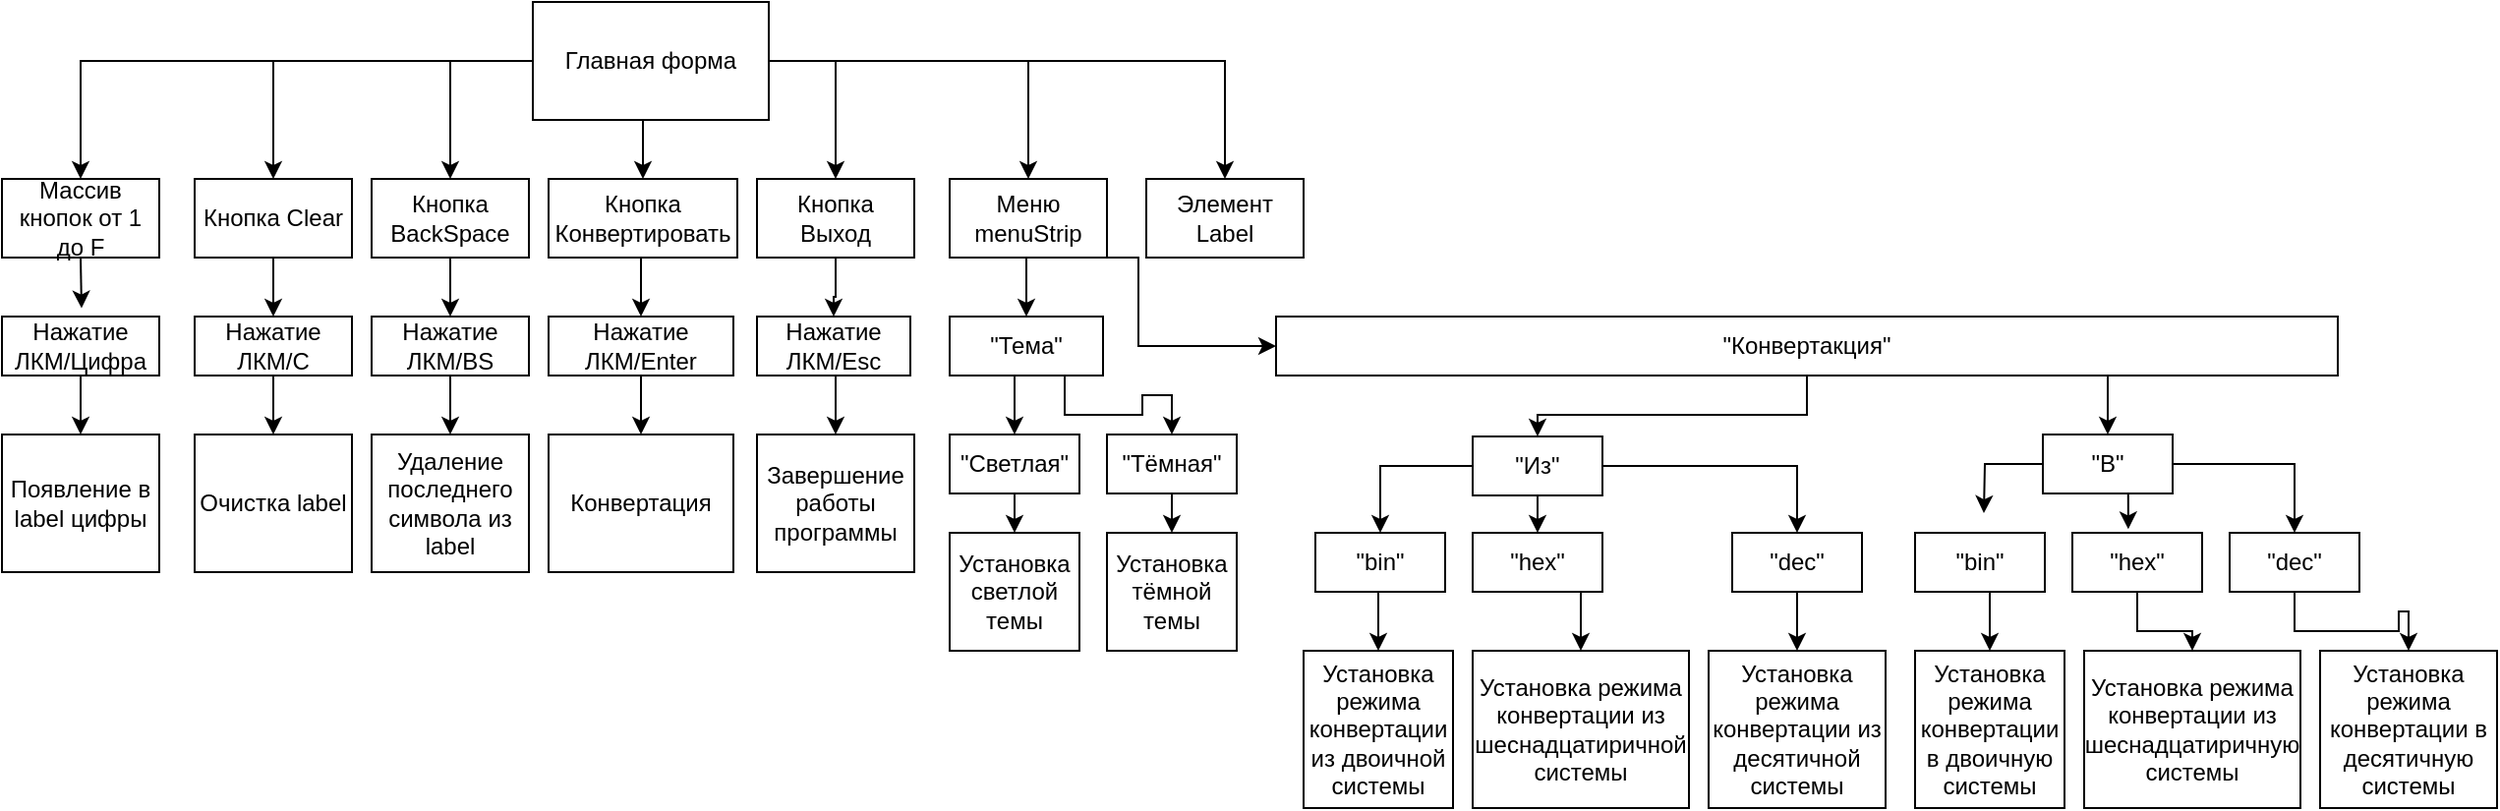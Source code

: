 <mxfile version="24.4.8" type="device">
  <diagram id="C5RBs43oDa-KdzZeNtuy" name="Page-1">
    <mxGraphModel dx="1434" dy="836" grid="1" gridSize="10" guides="1" tooltips="1" connect="1" arrows="1" fold="1" page="1" pageScale="1" pageWidth="827" pageHeight="1169" math="0" shadow="0">
      <root>
        <mxCell id="WIyWlLk6GJQsqaUBKTNV-0" />
        <mxCell id="WIyWlLk6GJQsqaUBKTNV-1" parent="WIyWlLk6GJQsqaUBKTNV-0" />
        <mxCell id="NmTH1vcos-qYtNDGSMhi-16" style="edgeStyle=orthogonalEdgeStyle;rounded=0;orthogonalLoop=1;jettySize=auto;html=1;entryX=0.5;entryY=0;entryDx=0;entryDy=0;" parent="WIyWlLk6GJQsqaUBKTNV-1" source="NmTH1vcos-qYtNDGSMhi-0" target="NmTH1vcos-qYtNDGSMhi-1" edge="1">
          <mxGeometry relative="1" as="geometry">
            <mxPoint x="72" y="60" as="targetPoint" />
          </mxGeometry>
        </mxCell>
        <mxCell id="NmTH1vcos-qYtNDGSMhi-18" style="edgeStyle=orthogonalEdgeStyle;rounded=0;orthogonalLoop=1;jettySize=auto;html=1;exitX=0;exitY=0.5;exitDx=0;exitDy=0;entryX=0.5;entryY=0;entryDx=0;entryDy=0;" parent="WIyWlLk6GJQsqaUBKTNV-1" source="NmTH1vcos-qYtNDGSMhi-0" target="NmTH1vcos-qYtNDGSMhi-9" edge="1">
          <mxGeometry relative="1" as="geometry" />
        </mxCell>
        <mxCell id="NmTH1vcos-qYtNDGSMhi-24" style="edgeStyle=orthogonalEdgeStyle;rounded=0;orthogonalLoop=1;jettySize=auto;html=1;exitX=1;exitY=0.5;exitDx=0;exitDy=0;entryX=0.5;entryY=0;entryDx=0;entryDy=0;" parent="WIyWlLk6GJQsqaUBKTNV-1" source="NmTH1vcos-qYtNDGSMhi-0" target="NmTH1vcos-qYtNDGSMhi-12" edge="1">
          <mxGeometry relative="1" as="geometry" />
        </mxCell>
        <mxCell id="NmTH1vcos-qYtNDGSMhi-25" style="edgeStyle=orthogonalEdgeStyle;rounded=0;orthogonalLoop=1;jettySize=auto;html=1;exitX=1;exitY=0.5;exitDx=0;exitDy=0;entryX=0.5;entryY=0;entryDx=0;entryDy=0;" parent="WIyWlLk6GJQsqaUBKTNV-1" source="NmTH1vcos-qYtNDGSMhi-0" target="NmTH1vcos-qYtNDGSMhi-13" edge="1">
          <mxGeometry relative="1" as="geometry" />
        </mxCell>
        <mxCell id="MwIyWO9SIpgpSk-HSKD8-0" style="edgeStyle=orthogonalEdgeStyle;rounded=0;orthogonalLoop=1;jettySize=auto;html=1;exitX=1;exitY=0.5;exitDx=0;exitDy=0;entryX=0.5;entryY=0;entryDx=0;entryDy=0;" parent="WIyWlLk6GJQsqaUBKTNV-1" source="NmTH1vcos-qYtNDGSMhi-0" target="NmTH1vcos-qYtNDGSMhi-53" edge="1">
          <mxGeometry relative="1" as="geometry" />
        </mxCell>
        <mxCell id="5VRjXT_omBXMZl0wWpiM-6" style="edgeStyle=orthogonalEdgeStyle;rounded=0;orthogonalLoop=1;jettySize=auto;html=1;exitX=0;exitY=0.5;exitDx=0;exitDy=0;entryX=0.5;entryY=0;entryDx=0;entryDy=0;" edge="1" parent="WIyWlLk6GJQsqaUBKTNV-1" source="NmTH1vcos-qYtNDGSMhi-0" target="NmTH1vcos-qYtNDGSMhi-10">
          <mxGeometry relative="1" as="geometry" />
        </mxCell>
        <mxCell id="5VRjXT_omBXMZl0wWpiM-7" style="edgeStyle=orthogonalEdgeStyle;rounded=0;orthogonalLoop=1;jettySize=auto;html=1;exitX=0.5;exitY=1;exitDx=0;exitDy=0;entryX=0.5;entryY=0;entryDx=0;entryDy=0;" edge="1" parent="WIyWlLk6GJQsqaUBKTNV-1" source="NmTH1vcos-qYtNDGSMhi-0" target="NmTH1vcos-qYtNDGSMhi-11">
          <mxGeometry relative="1" as="geometry" />
        </mxCell>
        <mxCell id="NmTH1vcos-qYtNDGSMhi-0" value="Главная форма" style="rounded=0;whiteSpace=wrap;html=1;" parent="WIyWlLk6GJQsqaUBKTNV-1" vertex="1">
          <mxGeometry x="312" y="30" width="120" height="60" as="geometry" />
        </mxCell>
        <mxCell id="NmTH1vcos-qYtNDGSMhi-1" value="Массив кнопок от 1 до F" style="rounded=0;whiteSpace=wrap;html=1;" parent="WIyWlLk6GJQsqaUBKTNV-1" vertex="1">
          <mxGeometry x="42" y="120" width="80" height="40" as="geometry" />
        </mxCell>
        <mxCell id="NmTH1vcos-qYtNDGSMhi-36" style="edgeStyle=orthogonalEdgeStyle;rounded=0;orthogonalLoop=1;jettySize=auto;html=1;exitX=0.5;exitY=1;exitDx=0;exitDy=0;entryX=0.5;entryY=0;entryDx=0;entryDy=0;" parent="WIyWlLk6GJQsqaUBKTNV-1" source="NmTH1vcos-qYtNDGSMhi-9" target="NmTH1vcos-qYtNDGSMhi-30" edge="1">
          <mxGeometry relative="1" as="geometry" />
        </mxCell>
        <mxCell id="NmTH1vcos-qYtNDGSMhi-9" value="Кнопка Clear" style="rounded=0;whiteSpace=wrap;html=1;" parent="WIyWlLk6GJQsqaUBKTNV-1" vertex="1">
          <mxGeometry x="140" y="120" width="80" height="40" as="geometry" />
        </mxCell>
        <mxCell id="NmTH1vcos-qYtNDGSMhi-37" style="edgeStyle=orthogonalEdgeStyle;rounded=0;orthogonalLoop=1;jettySize=auto;html=1;exitX=0.5;exitY=1;exitDx=0;exitDy=0;entryX=0.5;entryY=0;entryDx=0;entryDy=0;" parent="WIyWlLk6GJQsqaUBKTNV-1" source="NmTH1vcos-qYtNDGSMhi-10" target="NmTH1vcos-qYtNDGSMhi-31" edge="1">
          <mxGeometry relative="1" as="geometry" />
        </mxCell>
        <mxCell id="NmTH1vcos-qYtNDGSMhi-10" value="Кнопка BackSpace" style="rounded=0;whiteSpace=wrap;html=1;" parent="WIyWlLk6GJQsqaUBKTNV-1" vertex="1">
          <mxGeometry x="230" y="120" width="80" height="40" as="geometry" />
        </mxCell>
        <mxCell id="NmTH1vcos-qYtNDGSMhi-38" style="edgeStyle=orthogonalEdgeStyle;rounded=0;orthogonalLoop=1;jettySize=auto;html=1;exitX=0.5;exitY=1;exitDx=0;exitDy=0;entryX=0.5;entryY=0;entryDx=0;entryDy=0;" parent="WIyWlLk6GJQsqaUBKTNV-1" source="NmTH1vcos-qYtNDGSMhi-11" target="NmTH1vcos-qYtNDGSMhi-32" edge="1">
          <mxGeometry relative="1" as="geometry" />
        </mxCell>
        <mxCell id="NmTH1vcos-qYtNDGSMhi-11" value="Кнопка Конвертировать" style="rounded=0;whiteSpace=wrap;html=1;" parent="WIyWlLk6GJQsqaUBKTNV-1" vertex="1">
          <mxGeometry x="320" y="120" width="96" height="40" as="geometry" />
        </mxCell>
        <mxCell id="NmTH1vcos-qYtNDGSMhi-40" style="edgeStyle=orthogonalEdgeStyle;rounded=0;orthogonalLoop=1;jettySize=auto;html=1;exitX=0.5;exitY=1;exitDx=0;exitDy=0;" parent="WIyWlLk6GJQsqaUBKTNV-1" source="NmTH1vcos-qYtNDGSMhi-12" target="NmTH1vcos-qYtNDGSMhi-33" edge="1">
          <mxGeometry relative="1" as="geometry" />
        </mxCell>
        <mxCell id="NmTH1vcos-qYtNDGSMhi-12" value="Кнопка Выход" style="rounded=0;whiteSpace=wrap;html=1;" parent="WIyWlLk6GJQsqaUBKTNV-1" vertex="1">
          <mxGeometry x="426" y="120" width="80" height="40" as="geometry" />
        </mxCell>
        <mxCell id="NmTH1vcos-qYtNDGSMhi-13" value="Элемент Label" style="rounded=0;whiteSpace=wrap;html=1;" parent="WIyWlLk6GJQsqaUBKTNV-1" vertex="1">
          <mxGeometry x="624" y="120" width="80" height="40" as="geometry" />
        </mxCell>
        <mxCell id="NmTH1vcos-qYtNDGSMhi-47" style="edgeStyle=orthogonalEdgeStyle;rounded=0;orthogonalLoop=1;jettySize=auto;html=1;exitX=0.5;exitY=1;exitDx=0;exitDy=0;entryX=0.5;entryY=0;entryDx=0;entryDy=0;" parent="WIyWlLk6GJQsqaUBKTNV-1" source="NmTH1vcos-qYtNDGSMhi-26" target="NmTH1vcos-qYtNDGSMhi-41" edge="1">
          <mxGeometry relative="1" as="geometry" />
        </mxCell>
        <mxCell id="NmTH1vcos-qYtNDGSMhi-26" value="Нажатие ЛКМ/Цифра" style="rounded=0;whiteSpace=wrap;html=1;" parent="WIyWlLk6GJQsqaUBKTNV-1" vertex="1">
          <mxGeometry x="42" y="190" width="80" height="30" as="geometry" />
        </mxCell>
        <mxCell id="NmTH1vcos-qYtNDGSMhi-49" style="edgeStyle=orthogonalEdgeStyle;rounded=0;orthogonalLoop=1;jettySize=auto;html=1;exitX=0.5;exitY=1;exitDx=0;exitDy=0;entryX=0.5;entryY=0;entryDx=0;entryDy=0;" parent="WIyWlLk6GJQsqaUBKTNV-1" source="NmTH1vcos-qYtNDGSMhi-30" target="NmTH1vcos-qYtNDGSMhi-43" edge="1">
          <mxGeometry relative="1" as="geometry" />
        </mxCell>
        <mxCell id="NmTH1vcos-qYtNDGSMhi-30" value="Нажатие ЛКМ/C" style="rounded=0;whiteSpace=wrap;html=1;" parent="WIyWlLk6GJQsqaUBKTNV-1" vertex="1">
          <mxGeometry x="140" y="190" width="80" height="30" as="geometry" />
        </mxCell>
        <mxCell id="NmTH1vcos-qYtNDGSMhi-50" style="edgeStyle=orthogonalEdgeStyle;rounded=0;orthogonalLoop=1;jettySize=auto;html=1;exitX=0.5;exitY=1;exitDx=0;exitDy=0;entryX=0.5;entryY=0;entryDx=0;entryDy=0;" parent="WIyWlLk6GJQsqaUBKTNV-1" source="NmTH1vcos-qYtNDGSMhi-31" target="NmTH1vcos-qYtNDGSMhi-44" edge="1">
          <mxGeometry relative="1" as="geometry" />
        </mxCell>
        <mxCell id="NmTH1vcos-qYtNDGSMhi-31" value="Нажатие ЛКМ/BS" style="rounded=0;whiteSpace=wrap;html=1;" parent="WIyWlLk6GJQsqaUBKTNV-1" vertex="1">
          <mxGeometry x="230" y="190" width="80" height="30" as="geometry" />
        </mxCell>
        <mxCell id="NmTH1vcos-qYtNDGSMhi-51" style="edgeStyle=orthogonalEdgeStyle;rounded=0;orthogonalLoop=1;jettySize=auto;html=1;exitX=0.5;exitY=1;exitDx=0;exitDy=0;entryX=0.5;entryY=0;entryDx=0;entryDy=0;" parent="WIyWlLk6GJQsqaUBKTNV-1" source="NmTH1vcos-qYtNDGSMhi-32" target="NmTH1vcos-qYtNDGSMhi-45" edge="1">
          <mxGeometry relative="1" as="geometry" />
        </mxCell>
        <mxCell id="NmTH1vcos-qYtNDGSMhi-32" value="Нажатие ЛКМ/Enter" style="rounded=0;whiteSpace=wrap;html=1;" parent="WIyWlLk6GJQsqaUBKTNV-1" vertex="1">
          <mxGeometry x="320" y="190" width="94" height="30" as="geometry" />
        </mxCell>
        <mxCell id="NmTH1vcos-qYtNDGSMhi-52" style="edgeStyle=orthogonalEdgeStyle;rounded=0;orthogonalLoop=1;jettySize=auto;html=1;exitX=0.5;exitY=1;exitDx=0;exitDy=0;entryX=0.5;entryY=0;entryDx=0;entryDy=0;" parent="WIyWlLk6GJQsqaUBKTNV-1" source="NmTH1vcos-qYtNDGSMhi-33" target="NmTH1vcos-qYtNDGSMhi-46" edge="1">
          <mxGeometry relative="1" as="geometry" />
        </mxCell>
        <mxCell id="NmTH1vcos-qYtNDGSMhi-33" value="Нажатие ЛКМ/Esc" style="rounded=0;whiteSpace=wrap;html=1;" parent="WIyWlLk6GJQsqaUBKTNV-1" vertex="1">
          <mxGeometry x="426" y="190" width="78" height="30" as="geometry" />
        </mxCell>
        <mxCell id="NmTH1vcos-qYtNDGSMhi-34" style="edgeStyle=orthogonalEdgeStyle;rounded=0;orthogonalLoop=1;jettySize=auto;html=1;exitX=0.5;exitY=1;exitDx=0;exitDy=0;entryX=0.506;entryY=-0.141;entryDx=0;entryDy=0;entryPerimeter=0;" parent="WIyWlLk6GJQsqaUBKTNV-1" source="NmTH1vcos-qYtNDGSMhi-1" target="NmTH1vcos-qYtNDGSMhi-26" edge="1">
          <mxGeometry relative="1" as="geometry" />
        </mxCell>
        <mxCell id="NmTH1vcos-qYtNDGSMhi-41" value="Появление в label цифры" style="rounded=0;whiteSpace=wrap;html=1;" parent="WIyWlLk6GJQsqaUBKTNV-1" vertex="1">
          <mxGeometry x="42" y="250" width="80" height="70" as="geometry" />
        </mxCell>
        <mxCell id="NmTH1vcos-qYtNDGSMhi-43" value="Очистка label" style="rounded=0;whiteSpace=wrap;html=1;" parent="WIyWlLk6GJQsqaUBKTNV-1" vertex="1">
          <mxGeometry x="140" y="250" width="80" height="70" as="geometry" />
        </mxCell>
        <mxCell id="NmTH1vcos-qYtNDGSMhi-44" value="Удаление последнего символа из label" style="rounded=0;whiteSpace=wrap;html=1;" parent="WIyWlLk6GJQsqaUBKTNV-1" vertex="1">
          <mxGeometry x="230" y="250" width="80" height="70" as="geometry" />
        </mxCell>
        <mxCell id="NmTH1vcos-qYtNDGSMhi-45" value="Конвертация" style="rounded=0;whiteSpace=wrap;html=1;" parent="WIyWlLk6GJQsqaUBKTNV-1" vertex="1">
          <mxGeometry x="320" y="250" width="94" height="70" as="geometry" />
        </mxCell>
        <mxCell id="NmTH1vcos-qYtNDGSMhi-46" value="Завершение работы программы" style="rounded=0;whiteSpace=wrap;html=1;" parent="WIyWlLk6GJQsqaUBKTNV-1" vertex="1">
          <mxGeometry x="426" y="250" width="80" height="70" as="geometry" />
        </mxCell>
        <mxCell id="MwIyWO9SIpgpSk-HSKD8-2" style="edgeStyle=orthogonalEdgeStyle;rounded=0;orthogonalLoop=1;jettySize=auto;html=1;exitX=0.5;exitY=1;exitDx=0;exitDy=0;entryX=0.5;entryY=0;entryDx=0;entryDy=0;" parent="WIyWlLk6GJQsqaUBKTNV-1" source="NmTH1vcos-qYtNDGSMhi-53" target="MwIyWO9SIpgpSk-HSKD8-1" edge="1">
          <mxGeometry relative="1" as="geometry" />
        </mxCell>
        <mxCell id="5VRjXT_omBXMZl0wWpiM-19" style="edgeStyle=orthogonalEdgeStyle;rounded=0;orthogonalLoop=1;jettySize=auto;html=1;exitX=0.75;exitY=1;exitDx=0;exitDy=0;entryX=0;entryY=0.5;entryDx=0;entryDy=0;" edge="1" parent="WIyWlLk6GJQsqaUBKTNV-1" source="NmTH1vcos-qYtNDGSMhi-53" target="5VRjXT_omBXMZl0wWpiM-16">
          <mxGeometry relative="1" as="geometry">
            <Array as="points">
              <mxPoint x="620" y="160" />
              <mxPoint x="620" y="205" />
            </Array>
          </mxGeometry>
        </mxCell>
        <mxCell id="NmTH1vcos-qYtNDGSMhi-53" value="Меню menuStrip" style="rounded=0;whiteSpace=wrap;html=1;" parent="WIyWlLk6GJQsqaUBKTNV-1" vertex="1">
          <mxGeometry x="524" y="120" width="80" height="40" as="geometry" />
        </mxCell>
        <mxCell id="MwIyWO9SIpgpSk-HSKD8-5" style="edgeStyle=orthogonalEdgeStyle;rounded=0;orthogonalLoop=1;jettySize=auto;html=1;exitX=0.5;exitY=1;exitDx=0;exitDy=0;entryX=0.5;entryY=0;entryDx=0;entryDy=0;" parent="WIyWlLk6GJQsqaUBKTNV-1" source="MwIyWO9SIpgpSk-HSKD8-1" target="5VRjXT_omBXMZl0wWpiM-8" edge="1">
          <mxGeometry relative="1" as="geometry">
            <mxPoint x="564" y="250" as="targetPoint" />
          </mxGeometry>
        </mxCell>
        <mxCell id="5VRjXT_omBXMZl0wWpiM-17" style="edgeStyle=orthogonalEdgeStyle;rounded=0;orthogonalLoop=1;jettySize=auto;html=1;exitX=0.75;exitY=1;exitDx=0;exitDy=0;entryX=0.5;entryY=0;entryDx=0;entryDy=0;" edge="1" parent="WIyWlLk6GJQsqaUBKTNV-1" source="MwIyWO9SIpgpSk-HSKD8-1" target="5VRjXT_omBXMZl0wWpiM-10">
          <mxGeometry relative="1" as="geometry" />
        </mxCell>
        <mxCell id="MwIyWO9SIpgpSk-HSKD8-1" value="&quot;Тема&quot;" style="rounded=0;whiteSpace=wrap;html=1;" parent="WIyWlLk6GJQsqaUBKTNV-1" vertex="1">
          <mxGeometry x="524" y="190" width="78" height="30" as="geometry" />
        </mxCell>
        <mxCell id="5VRjXT_omBXMZl0wWpiM-13" style="edgeStyle=orthogonalEdgeStyle;rounded=0;orthogonalLoop=1;jettySize=auto;html=1;exitX=0.5;exitY=1;exitDx=0;exitDy=0;entryX=0.5;entryY=0;entryDx=0;entryDy=0;" edge="1" parent="WIyWlLk6GJQsqaUBKTNV-1" source="5VRjXT_omBXMZl0wWpiM-8" target="5VRjXT_omBXMZl0wWpiM-12">
          <mxGeometry relative="1" as="geometry" />
        </mxCell>
        <mxCell id="5VRjXT_omBXMZl0wWpiM-8" value="&quot;Светлая&quot;" style="rounded=0;whiteSpace=wrap;html=1;" vertex="1" parent="WIyWlLk6GJQsqaUBKTNV-1">
          <mxGeometry x="524" y="250" width="66" height="30" as="geometry" />
        </mxCell>
        <mxCell id="5VRjXT_omBXMZl0wWpiM-15" style="edgeStyle=orthogonalEdgeStyle;rounded=0;orthogonalLoop=1;jettySize=auto;html=1;exitX=0.5;exitY=1;exitDx=0;exitDy=0;entryX=0.5;entryY=0;entryDx=0;entryDy=0;" edge="1" parent="WIyWlLk6GJQsqaUBKTNV-1" source="5VRjXT_omBXMZl0wWpiM-10" target="5VRjXT_omBXMZl0wWpiM-14">
          <mxGeometry relative="1" as="geometry" />
        </mxCell>
        <mxCell id="5VRjXT_omBXMZl0wWpiM-10" value="&quot;Тёмная&quot;" style="rounded=0;whiteSpace=wrap;html=1;" vertex="1" parent="WIyWlLk6GJQsqaUBKTNV-1">
          <mxGeometry x="604" y="250" width="66" height="30" as="geometry" />
        </mxCell>
        <mxCell id="5VRjXT_omBXMZl0wWpiM-12" value="Установка светлой темы" style="rounded=0;whiteSpace=wrap;html=1;" vertex="1" parent="WIyWlLk6GJQsqaUBKTNV-1">
          <mxGeometry x="524" y="300" width="66" height="60" as="geometry" />
        </mxCell>
        <mxCell id="5VRjXT_omBXMZl0wWpiM-14" value="Установка тёмной темы" style="rounded=0;whiteSpace=wrap;html=1;" vertex="1" parent="WIyWlLk6GJQsqaUBKTNV-1">
          <mxGeometry x="604" y="300" width="66" height="60" as="geometry" />
        </mxCell>
        <mxCell id="5VRjXT_omBXMZl0wWpiM-23" style="edgeStyle=orthogonalEdgeStyle;rounded=0;orthogonalLoop=1;jettySize=auto;html=1;exitX=0.75;exitY=1;exitDx=0;exitDy=0;entryX=0.5;entryY=0;entryDx=0;entryDy=0;" edge="1" parent="WIyWlLk6GJQsqaUBKTNV-1" source="5VRjXT_omBXMZl0wWpiM-16" target="5VRjXT_omBXMZl0wWpiM-21">
          <mxGeometry relative="1" as="geometry" />
        </mxCell>
        <mxCell id="5VRjXT_omBXMZl0wWpiM-26" style="edgeStyle=orthogonalEdgeStyle;rounded=0;orthogonalLoop=1;jettySize=auto;html=1;entryX=0.5;entryY=0;entryDx=0;entryDy=0;" edge="1" parent="WIyWlLk6GJQsqaUBKTNV-1" source="5VRjXT_omBXMZl0wWpiM-16" target="5VRjXT_omBXMZl0wWpiM-20">
          <mxGeometry relative="1" as="geometry" />
        </mxCell>
        <mxCell id="5VRjXT_omBXMZl0wWpiM-16" value="&quot;Конвертакция&quot;" style="rounded=0;whiteSpace=wrap;html=1;" vertex="1" parent="WIyWlLk6GJQsqaUBKTNV-1">
          <mxGeometry x="690" y="190" width="540" height="30" as="geometry" />
        </mxCell>
        <mxCell id="5VRjXT_omBXMZl0wWpiM-29" style="edgeStyle=orthogonalEdgeStyle;rounded=0;orthogonalLoop=1;jettySize=auto;html=1;exitX=0;exitY=0.5;exitDx=0;exitDy=0;entryX=0.5;entryY=0;entryDx=0;entryDy=0;" edge="1" parent="WIyWlLk6GJQsqaUBKTNV-1" source="5VRjXT_omBXMZl0wWpiM-20" target="5VRjXT_omBXMZl0wWpiM-24">
          <mxGeometry relative="1" as="geometry" />
        </mxCell>
        <mxCell id="5VRjXT_omBXMZl0wWpiM-30" style="edgeStyle=orthogonalEdgeStyle;rounded=0;orthogonalLoop=1;jettySize=auto;html=1;exitX=1;exitY=0.5;exitDx=0;exitDy=0;entryX=0.5;entryY=0;entryDx=0;entryDy=0;" edge="1" parent="WIyWlLk6GJQsqaUBKTNV-1" source="5VRjXT_omBXMZl0wWpiM-20" target="5VRjXT_omBXMZl0wWpiM-28">
          <mxGeometry relative="1" as="geometry" />
        </mxCell>
        <mxCell id="5VRjXT_omBXMZl0wWpiM-31" style="edgeStyle=orthogonalEdgeStyle;rounded=0;orthogonalLoop=1;jettySize=auto;html=1;exitX=0.5;exitY=1;exitDx=0;exitDy=0;entryX=0.5;entryY=0;entryDx=0;entryDy=0;" edge="1" parent="WIyWlLk6GJQsqaUBKTNV-1" source="5VRjXT_omBXMZl0wWpiM-20" target="5VRjXT_omBXMZl0wWpiM-27">
          <mxGeometry relative="1" as="geometry" />
        </mxCell>
        <mxCell id="5VRjXT_omBXMZl0wWpiM-20" value="&quot;Из&quot;" style="rounded=0;whiteSpace=wrap;html=1;" vertex="1" parent="WIyWlLk6GJQsqaUBKTNV-1">
          <mxGeometry x="790" y="251" width="66" height="30" as="geometry" />
        </mxCell>
        <mxCell id="5VRjXT_omBXMZl0wWpiM-51" style="edgeStyle=orthogonalEdgeStyle;rounded=0;orthogonalLoop=1;jettySize=auto;html=1;" edge="1" parent="WIyWlLk6GJQsqaUBKTNV-1" source="5VRjXT_omBXMZl0wWpiM-21">
          <mxGeometry relative="1" as="geometry">
            <mxPoint x="1050" y="290.0" as="targetPoint" />
          </mxGeometry>
        </mxCell>
        <mxCell id="5VRjXT_omBXMZl0wWpiM-53" style="edgeStyle=orthogonalEdgeStyle;rounded=0;orthogonalLoop=1;jettySize=auto;html=1;entryX=0.5;entryY=0;entryDx=0;entryDy=0;" edge="1" parent="WIyWlLk6GJQsqaUBKTNV-1" source="5VRjXT_omBXMZl0wWpiM-21" target="5VRjXT_omBXMZl0wWpiM-41">
          <mxGeometry relative="1" as="geometry" />
        </mxCell>
        <mxCell id="5VRjXT_omBXMZl0wWpiM-21" value="&quot;В&quot;" style="rounded=0;whiteSpace=wrap;html=1;" vertex="1" parent="WIyWlLk6GJQsqaUBKTNV-1">
          <mxGeometry x="1080" y="250" width="66" height="30" as="geometry" />
        </mxCell>
        <mxCell id="5VRjXT_omBXMZl0wWpiM-33" style="edgeStyle=orthogonalEdgeStyle;rounded=0;orthogonalLoop=1;jettySize=auto;html=1;exitX=0.5;exitY=1;exitDx=0;exitDy=0;entryX=0.5;entryY=0;entryDx=0;entryDy=0;" edge="1" parent="WIyWlLk6GJQsqaUBKTNV-1" source="5VRjXT_omBXMZl0wWpiM-24" target="5VRjXT_omBXMZl0wWpiM-32">
          <mxGeometry relative="1" as="geometry" />
        </mxCell>
        <mxCell id="5VRjXT_omBXMZl0wWpiM-24" value="&quot;bin&quot;" style="rounded=0;whiteSpace=wrap;html=1;" vertex="1" parent="WIyWlLk6GJQsqaUBKTNV-1">
          <mxGeometry x="710" y="300" width="66" height="30" as="geometry" />
        </mxCell>
        <mxCell id="5VRjXT_omBXMZl0wWpiM-36" style="edgeStyle=orthogonalEdgeStyle;rounded=0;orthogonalLoop=1;jettySize=auto;html=1;exitX=0.5;exitY=1;exitDx=0;exitDy=0;entryX=0.5;entryY=0;entryDx=0;entryDy=0;" edge="1" parent="WIyWlLk6GJQsqaUBKTNV-1" source="5VRjXT_omBXMZl0wWpiM-27" target="5VRjXT_omBXMZl0wWpiM-34">
          <mxGeometry relative="1" as="geometry" />
        </mxCell>
        <mxCell id="5VRjXT_omBXMZl0wWpiM-27" value="&quot;hex&quot;" style="rounded=0;whiteSpace=wrap;html=1;" vertex="1" parent="WIyWlLk6GJQsqaUBKTNV-1">
          <mxGeometry x="790" y="300" width="66" height="30" as="geometry" />
        </mxCell>
        <mxCell id="5VRjXT_omBXMZl0wWpiM-38" style="edgeStyle=orthogonalEdgeStyle;rounded=0;orthogonalLoop=1;jettySize=auto;html=1;exitX=0.5;exitY=1;exitDx=0;exitDy=0;entryX=0.5;entryY=0;entryDx=0;entryDy=0;" edge="1" parent="WIyWlLk6GJQsqaUBKTNV-1" source="5VRjXT_omBXMZl0wWpiM-28" target="5VRjXT_omBXMZl0wWpiM-35">
          <mxGeometry relative="1" as="geometry" />
        </mxCell>
        <mxCell id="5VRjXT_omBXMZl0wWpiM-28" value="&quot;dec&quot;" style="rounded=0;whiteSpace=wrap;html=1;" vertex="1" parent="WIyWlLk6GJQsqaUBKTNV-1">
          <mxGeometry x="922" y="300" width="66" height="30" as="geometry" />
        </mxCell>
        <mxCell id="5VRjXT_omBXMZl0wWpiM-32" value="Установка режима конвертации из двоичной системы" style="rounded=0;whiteSpace=wrap;html=1;" vertex="1" parent="WIyWlLk6GJQsqaUBKTNV-1">
          <mxGeometry x="704" y="360" width="76" height="80" as="geometry" />
        </mxCell>
        <mxCell id="5VRjXT_omBXMZl0wWpiM-34" value="Установка режима конвертации из шеснадцатиричной системы" style="rounded=0;whiteSpace=wrap;html=1;" vertex="1" parent="WIyWlLk6GJQsqaUBKTNV-1">
          <mxGeometry x="790" y="360" width="110" height="80" as="geometry" />
        </mxCell>
        <mxCell id="5VRjXT_omBXMZl0wWpiM-35" value="Установка режима конвертации из десятичной системы" style="rounded=0;whiteSpace=wrap;html=1;" vertex="1" parent="WIyWlLk6GJQsqaUBKTNV-1">
          <mxGeometry x="910" y="360" width="90" height="80" as="geometry" />
        </mxCell>
        <mxCell id="5VRjXT_omBXMZl0wWpiM-45" style="edgeStyle=orthogonalEdgeStyle;rounded=0;orthogonalLoop=1;jettySize=auto;html=1;exitX=0.5;exitY=1;exitDx=0;exitDy=0;entryX=0.5;entryY=0;entryDx=0;entryDy=0;" edge="1" parent="WIyWlLk6GJQsqaUBKTNV-1" source="5VRjXT_omBXMZl0wWpiM-39" target="5VRjXT_omBXMZl0wWpiM-42">
          <mxGeometry relative="1" as="geometry" />
        </mxCell>
        <mxCell id="5VRjXT_omBXMZl0wWpiM-39" value="&quot;bin&quot;" style="rounded=0;whiteSpace=wrap;html=1;" vertex="1" parent="WIyWlLk6GJQsqaUBKTNV-1">
          <mxGeometry x="1015" y="300" width="66" height="30" as="geometry" />
        </mxCell>
        <mxCell id="5VRjXT_omBXMZl0wWpiM-46" style="edgeStyle=orthogonalEdgeStyle;rounded=0;orthogonalLoop=1;jettySize=auto;html=1;exitX=0.5;exitY=1;exitDx=0;exitDy=0;entryX=0.5;entryY=0;entryDx=0;entryDy=0;" edge="1" parent="WIyWlLk6GJQsqaUBKTNV-1" source="5VRjXT_omBXMZl0wWpiM-40" target="5VRjXT_omBXMZl0wWpiM-43">
          <mxGeometry relative="1" as="geometry" />
        </mxCell>
        <mxCell id="5VRjXT_omBXMZl0wWpiM-40" value="&quot;hex&quot;" style="rounded=0;whiteSpace=wrap;html=1;" vertex="1" parent="WIyWlLk6GJQsqaUBKTNV-1">
          <mxGeometry x="1095" y="300" width="66" height="30" as="geometry" />
        </mxCell>
        <mxCell id="5VRjXT_omBXMZl0wWpiM-47" style="edgeStyle=orthogonalEdgeStyle;rounded=0;orthogonalLoop=1;jettySize=auto;html=1;exitX=0.5;exitY=1;exitDx=0;exitDy=0;entryX=0.5;entryY=0;entryDx=0;entryDy=0;" edge="1" parent="WIyWlLk6GJQsqaUBKTNV-1" source="5VRjXT_omBXMZl0wWpiM-41" target="5VRjXT_omBXMZl0wWpiM-44">
          <mxGeometry relative="1" as="geometry" />
        </mxCell>
        <mxCell id="5VRjXT_omBXMZl0wWpiM-41" value="&quot;dec&quot;" style="rounded=0;whiteSpace=wrap;html=1;" vertex="1" parent="WIyWlLk6GJQsqaUBKTNV-1">
          <mxGeometry x="1175" y="300" width="66" height="30" as="geometry" />
        </mxCell>
        <mxCell id="5VRjXT_omBXMZl0wWpiM-42" value="Установка режима конвертации в двоичную системы" style="rounded=0;whiteSpace=wrap;html=1;" vertex="1" parent="WIyWlLk6GJQsqaUBKTNV-1">
          <mxGeometry x="1015" y="360" width="76" height="80" as="geometry" />
        </mxCell>
        <mxCell id="5VRjXT_omBXMZl0wWpiM-43" value="Установка режима конвертации из шеснадцатиричную системы" style="rounded=0;whiteSpace=wrap;html=1;" vertex="1" parent="WIyWlLk6GJQsqaUBKTNV-1">
          <mxGeometry x="1101" y="360" width="110" height="80" as="geometry" />
        </mxCell>
        <mxCell id="5VRjXT_omBXMZl0wWpiM-44" value="Установка режима конвертации в десятичную системы" style="rounded=0;whiteSpace=wrap;html=1;" vertex="1" parent="WIyWlLk6GJQsqaUBKTNV-1">
          <mxGeometry x="1221" y="360" width="90" height="80" as="geometry" />
        </mxCell>
        <mxCell id="5VRjXT_omBXMZl0wWpiM-49" style="edgeStyle=orthogonalEdgeStyle;rounded=0;orthogonalLoop=1;jettySize=auto;html=1;exitX=0.5;exitY=1;exitDx=0;exitDy=0;entryX=0.431;entryY=-0.061;entryDx=0;entryDy=0;entryPerimeter=0;" edge="1" parent="WIyWlLk6GJQsqaUBKTNV-1" source="5VRjXT_omBXMZl0wWpiM-21" target="5VRjXT_omBXMZl0wWpiM-40">
          <mxGeometry relative="1" as="geometry" />
        </mxCell>
      </root>
    </mxGraphModel>
  </diagram>
</mxfile>
